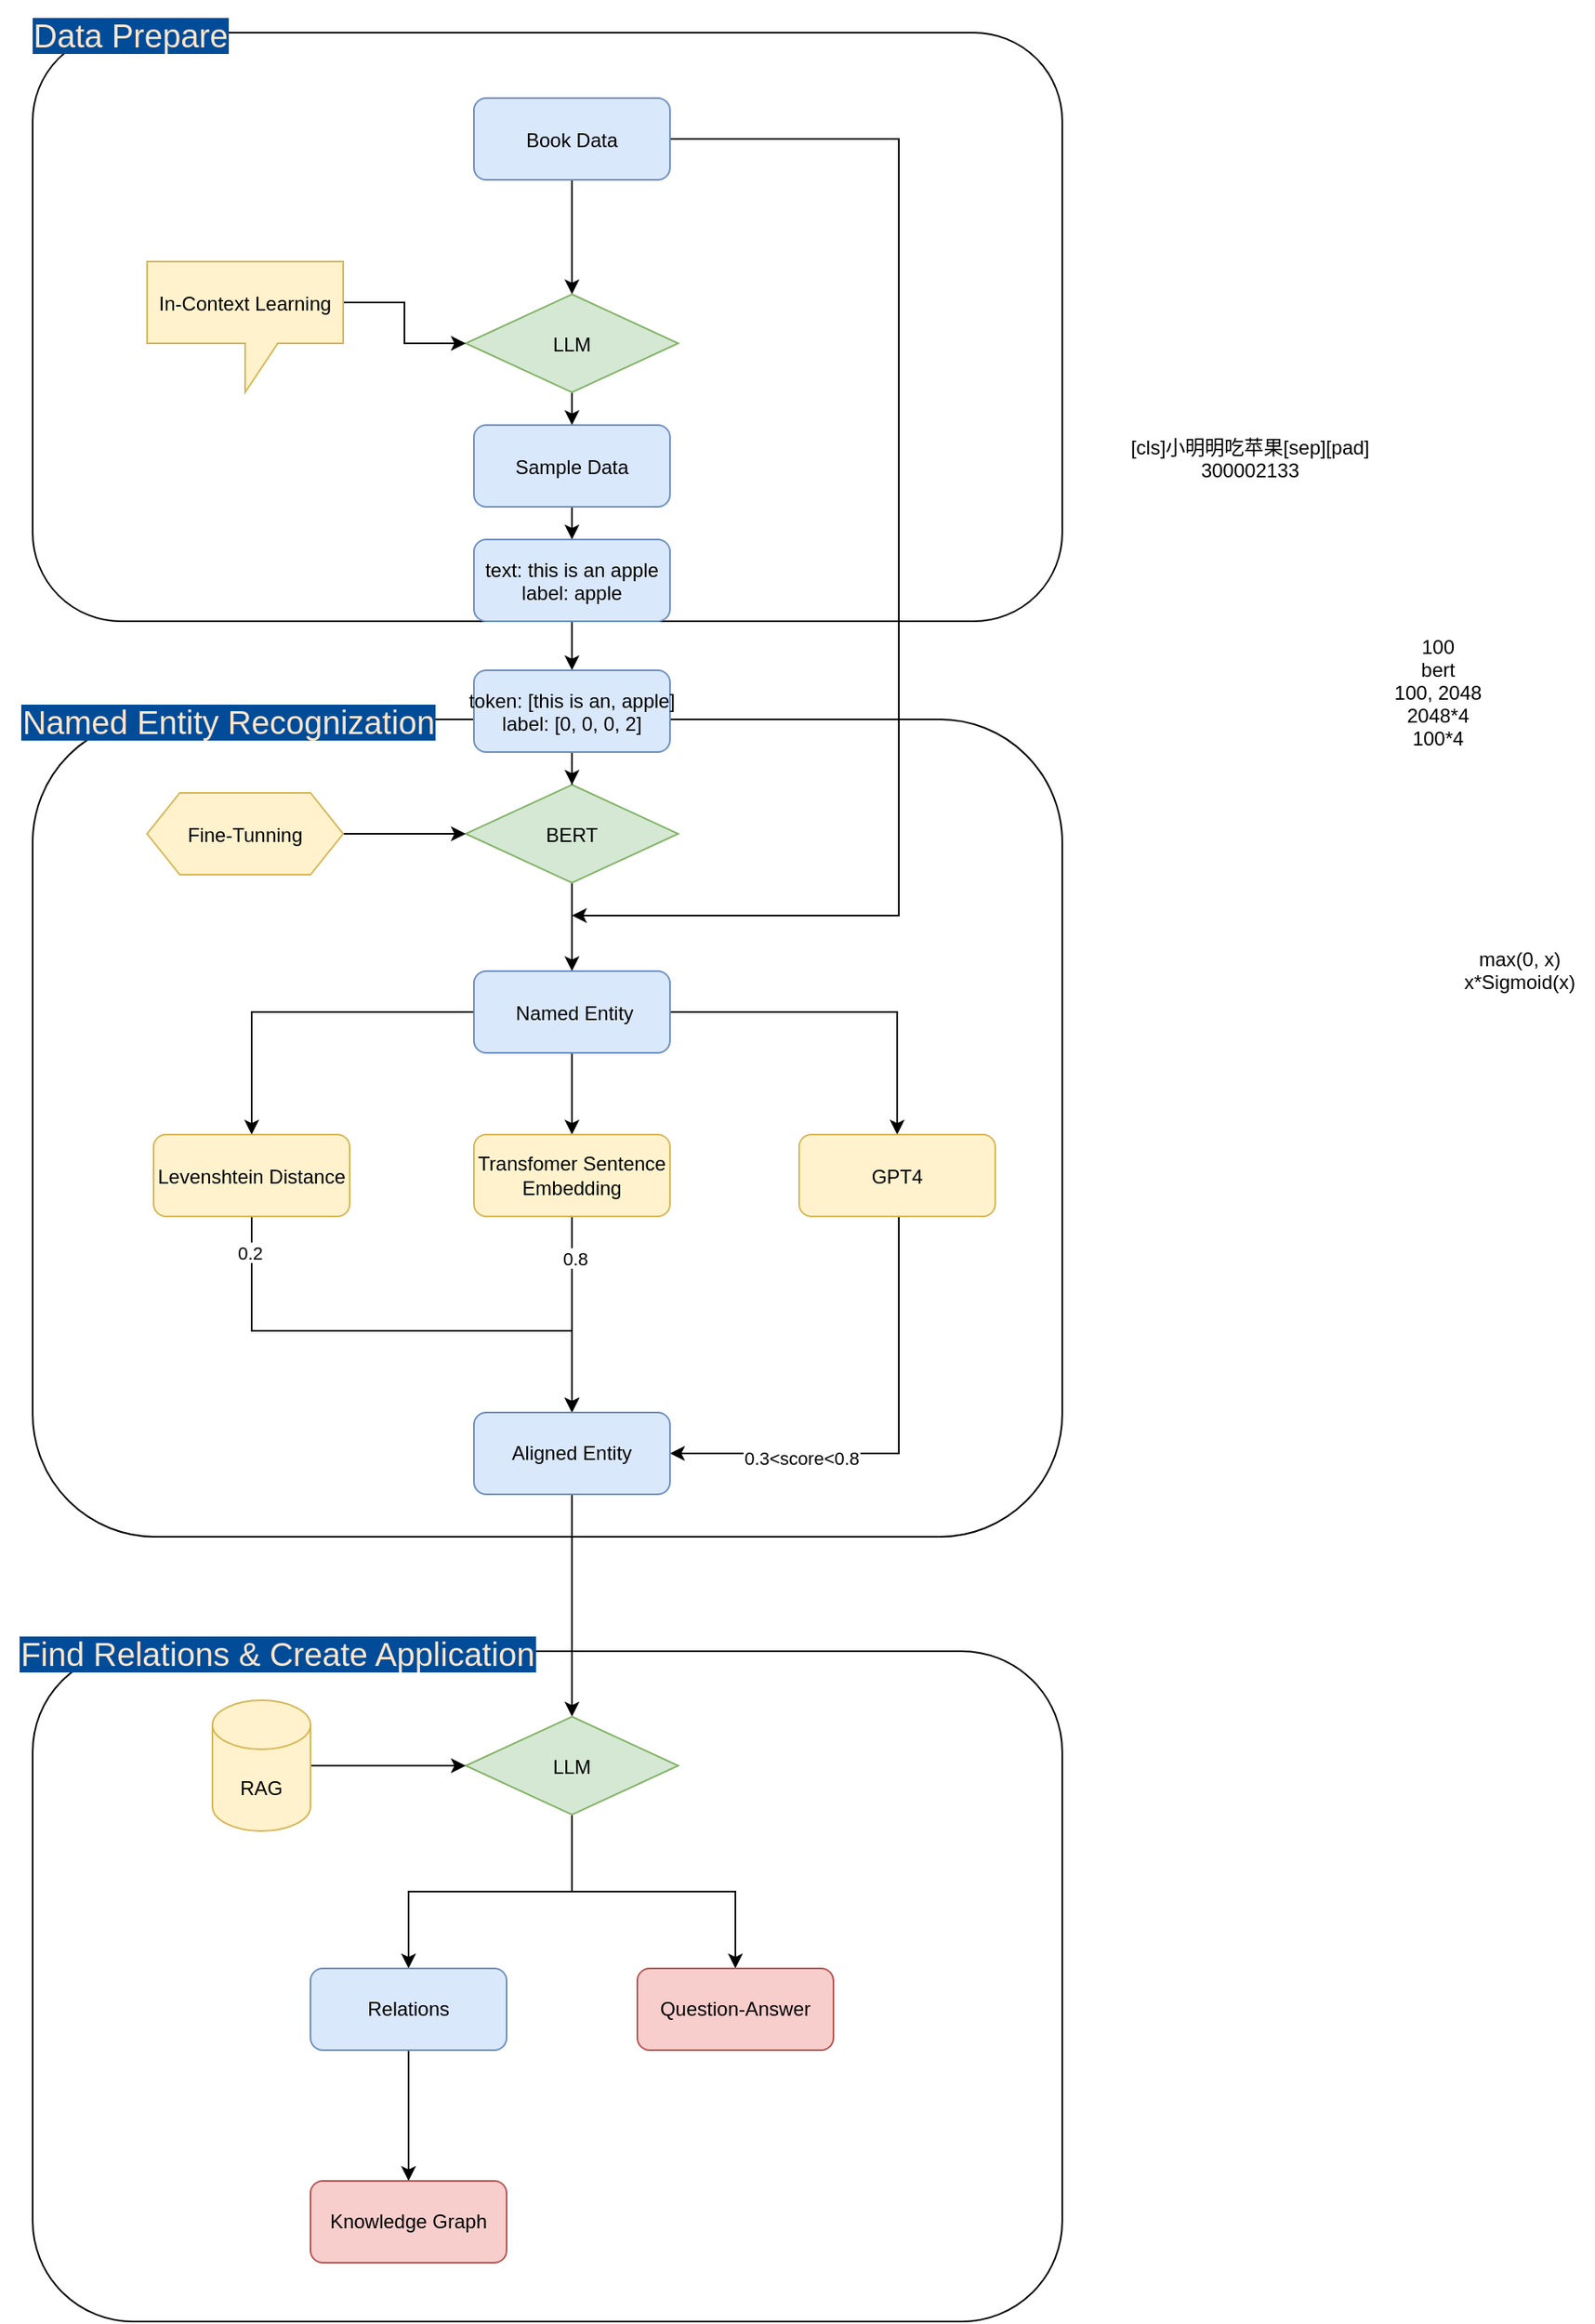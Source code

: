 <mxfile version="21.1.6" type="embed">
  <diagram id="Nb1lDFpJFAmPCGSWAHtw" name="Page-1">
    <mxGraphModel dx="1556" dy="1866" grid="1" gridSize="10" guides="1" tooltips="1" connect="1" arrows="1" fold="1" page="1" pageScale="1" pageWidth="827" pageHeight="1169" math="0" shadow="0">
      <root>
        <mxCell id="0" />
        <mxCell id="1" parent="0" />
        <mxCell id="67" value="" style="rounded=1;" parent="1" vertex="1">
          <mxGeometry x="30" y="860" width="630" height="410" as="geometry" />
        </mxCell>
        <mxCell id="63" value="" style="rounded=1;" parent="1" vertex="1">
          <mxGeometry x="30" y="290" width="630" height="500" as="geometry" />
        </mxCell>
        <mxCell id="65" value="Named Entity Recognization" style="text;align=center;verticalAlign=middle;resizable=0;points=[];autosize=1;strokeColor=none;fillColor=none;labelBackgroundColor=#004C99;fontSize=20;fontColor=#FFE6CC;" parent="1" vertex="1">
          <mxGeometry x="10" y="270" width="280" height="40" as="geometry" />
        </mxCell>
        <mxCell id="60" value="" style="rounded=1;" parent="1" vertex="1">
          <mxGeometry x="30" y="-130" width="630" height="360" as="geometry" />
        </mxCell>
        <mxCell id="7" value="" style="edgeStyle=orthogonalEdgeStyle;rounded=0;orthogonalLoop=1;jettySize=auto;entryX=0.5;entryY=0;entryDx=0;entryDy=0;" parent="1" source="5" target="9" edge="1">
          <mxGeometry relative="1" as="geometry">
            <mxPoint x="360" y="40" as="targetPoint" />
          </mxGeometry>
        </mxCell>
        <mxCell id="19" value="" style="edgeStyle=orthogonalEdgeStyle;rounded=0;orthogonalLoop=1;jettySize=auto;" parent="1" source="5" edge="1">
          <mxGeometry relative="1" as="geometry">
            <Array as="points">
              <mxPoint x="560" y="-65" />
              <mxPoint x="560" y="410" />
            </Array>
            <mxPoint x="360" y="410" as="targetPoint" />
          </mxGeometry>
        </mxCell>
        <mxCell id="5" value="Book Data" style="rounded=1;fillColor=#dae8fc;strokeColor=#6c8ebf;" parent="1" vertex="1">
          <mxGeometry x="300" y="-90" width="120" height="50" as="geometry" />
        </mxCell>
        <mxCell id="11" value="" style="edgeStyle=orthogonalEdgeStyle;rounded=0;orthogonalLoop=1;jettySize=auto;entryX=0.5;entryY=0;entryDx=0;entryDy=0;" parent="1" source="9" target="12" edge="1">
          <mxGeometry relative="1" as="geometry">
            <mxPoint x="360" y="170" as="targetPoint" />
          </mxGeometry>
        </mxCell>
        <mxCell id="9" value="LLM" style="rhombus;fillColor=#d5e8d4;strokeColor=#82b366;" parent="1" vertex="1">
          <mxGeometry x="295" y="30" width="130" height="60" as="geometry" />
        </mxCell>
        <mxCell id="71" value="" style="edgeStyle=orthogonalEdgeStyle;rounded=0;orthogonalLoop=1;jettySize=auto;" parent="1" source="12" target="70" edge="1">
          <mxGeometry relative="1" as="geometry" />
        </mxCell>
        <mxCell id="12" value="Sample Data" style="rounded=1;fillColor=#dae8fc;strokeColor=#6c8ebf;" parent="1" vertex="1">
          <mxGeometry x="300" y="110" width="120" height="50" as="geometry" />
        </mxCell>
        <mxCell id="21" value="" style="edgeStyle=orthogonalEdgeStyle;rounded=0;orthogonalLoop=1;jettySize=auto;entryX=0.5;entryY=0;entryDx=0;entryDy=0;" parent="1" source="16" target="22" edge="1">
          <mxGeometry relative="1" as="geometry">
            <mxPoint x="360" y="470" as="targetPoint" />
          </mxGeometry>
        </mxCell>
        <mxCell id="16" value="BERT" style="rhombus;fillColor=#d5e8d4;strokeColor=#82b366;" parent="1" vertex="1">
          <mxGeometry x="295" y="330" width="130" height="60" as="geometry" />
        </mxCell>
        <mxCell id="31" value="" style="edgeStyle=orthogonalEdgeStyle;rounded=0;orthogonalLoop=1;jettySize=auto;" parent="1" source="22" target="30" edge="1">
          <mxGeometry relative="1" as="geometry" />
        </mxCell>
        <mxCell id="33" value="" style="edgeStyle=orthogonalEdgeStyle;rounded=0;orthogonalLoop=1;jettySize=auto;" parent="1" source="22" target="32" edge="1">
          <mxGeometry relative="1" as="geometry" />
        </mxCell>
        <mxCell id="35" value="" style="edgeStyle=orthogonalEdgeStyle;rounded=0;orthogonalLoop=1;jettySize=auto;" parent="1" source="22" target="34" edge="1">
          <mxGeometry relative="1" as="geometry" />
        </mxCell>
        <mxCell id="22" value=" Named Entity" style="rounded=1;fillColor=#dae8fc;strokeColor=#6c8ebf;" parent="1" vertex="1">
          <mxGeometry x="300" y="444" width="120" height="50" as="geometry" />
        </mxCell>
        <mxCell id="26" value="" style="edgeStyle=orthogonalEdgeStyle;rounded=0;orthogonalLoop=1;jettySize=auto;entryX=0;entryY=0.5;entryDx=0;entryDy=0;exitX=0;exitY=0;exitDx=120;exitDy=25;exitPerimeter=0;" parent="1" source="27" target="9" edge="1">
          <mxGeometry relative="1" as="geometry">
            <mxPoint x="215" y="60" as="sourcePoint" />
            <mxPoint x="290" y="60" as="targetPoint" />
          </mxGeometry>
        </mxCell>
        <mxCell id="27" value="In-Context Learning" style="shape=callout;perimeter=calloutPerimeter;position2=0.5;base=20;fillColor=#fff2cc;strokeColor=#d6b656;" parent="1" vertex="1">
          <mxGeometry x="100" y="10" width="120" height="80" as="geometry" />
        </mxCell>
        <mxCell id="29" value="" style="edgeStyle=orthogonalEdgeStyle;rounded=0;orthogonalLoop=1;jettySize=auto;" parent="1" source="28" target="16" edge="1">
          <mxGeometry relative="1" as="geometry" />
        </mxCell>
        <mxCell id="28" value="Fine-Tunning" style="shape=hexagon;perimeter=hexagonPerimeter2;fixedSize=1;fillColor=#fff2cc;strokeColor=#d6b656;" parent="1" vertex="1">
          <mxGeometry x="100" y="335" width="120" height="50" as="geometry" />
        </mxCell>
        <mxCell id="37" value="" style="edgeStyle=orthogonalEdgeStyle;rounded=0;orthogonalLoop=1;jettySize=auto;entryX=0.5;entryY=0;entryDx=0;entryDy=0;exitX=0.5;exitY=1;exitDx=0;exitDy=0;" parent="1" source="30" target="38" edge="1">
          <mxGeometry relative="1" as="geometry">
            <mxPoint x="140" y="674" as="targetPoint" />
            <Array as="points">
              <mxPoint x="164" y="664" />
              <mxPoint x="360" y="664" />
            </Array>
          </mxGeometry>
        </mxCell>
        <mxCell id="43" value="0.2" style="edgeLabel;align=center;verticalAlign=middle;resizable=0;points=[];" parent="37" vertex="1" connectable="0">
          <mxGeometry x="-0.865" y="-1" relative="1" as="geometry">
            <mxPoint as="offset" />
          </mxGeometry>
        </mxCell>
        <mxCell id="30" value="Levenshtein Distance" style="rounded=1;fillColor=#fff2cc;strokeColor=#d6b656;" parent="1" vertex="1">
          <mxGeometry x="104" y="544" width="120" height="50" as="geometry" />
        </mxCell>
        <mxCell id="39" value="" style="edgeStyle=orthogonalEdgeStyle;rounded=0;orthogonalLoop=1;jettySize=auto;" parent="1" source="32" target="38" edge="1">
          <mxGeometry relative="1" as="geometry" />
        </mxCell>
        <mxCell id="44" value="0.8" style="edgeLabel;align=center;verticalAlign=middle;resizable=0;points=[];" parent="39" vertex="1" connectable="0">
          <mxGeometry x="-0.283" y="2" relative="1" as="geometry">
            <mxPoint y="-18" as="offset" />
          </mxGeometry>
        </mxCell>
        <mxCell id="32" value="Transfomer Sentence Embedding" style="rounded=1;fillColor=#fff2cc;strokeColor=#d6b656;whiteSpace=wrap;" parent="1" vertex="1">
          <mxGeometry x="300" y="544" width="120" height="50" as="geometry" />
        </mxCell>
        <mxCell id="41" value="" style="edgeStyle=orthogonalEdgeStyle;rounded=0;orthogonalLoop=1;jettySize=auto;entryX=1;entryY=0.5;entryDx=0;entryDy=0;exitX=0.5;exitY=1;exitDx=0;exitDy=0;" parent="1" source="34" target="38" edge="1">
          <mxGeometry relative="1" as="geometry">
            <mxPoint x="580" y="674" as="targetPoint" />
            <Array as="points">
              <mxPoint x="560" y="594" />
              <mxPoint x="560" y="739" />
            </Array>
          </mxGeometry>
        </mxCell>
        <mxCell id="46" value="0.3&lt;score&lt;0.8" style="edgeLabel;align=center;verticalAlign=middle;resizable=0;points=[];" parent="41" vertex="1" connectable="0">
          <mxGeometry x="0.305" y="2" relative="1" as="geometry">
            <mxPoint x="-19" as="offset" />
          </mxGeometry>
        </mxCell>
        <mxCell id="34" value="GPT4" style="rounded=1;fillColor=#fff2cc;strokeColor=#d6b656;" parent="1" vertex="1">
          <mxGeometry x="499" y="544" width="120" height="50" as="geometry" />
        </mxCell>
        <mxCell id="48" value="" style="edgeStyle=orthogonalEdgeStyle;rounded=0;orthogonalLoop=1;jettySize=auto;entryX=0.5;entryY=0;entryDx=0;entryDy=0;" parent="1" source="38" target="49" edge="1">
          <mxGeometry relative="1" as="geometry">
            <mxPoint x="360" y="844" as="targetPoint" />
          </mxGeometry>
        </mxCell>
        <mxCell id="38" value="Aligned Entity" style="rounded=1;fillColor=#dae8fc;strokeColor=#6c8ebf;whiteSpace=wrap;" parent="1" vertex="1">
          <mxGeometry x="300" y="714" width="120" height="50" as="geometry" />
        </mxCell>
        <mxCell id="53" value="" style="edgeStyle=orthogonalEdgeStyle;rounded=0;orthogonalLoop=1;jettySize=auto;entryX=0.5;entryY=0;entryDx=0;entryDy=0;" parent="1" source="49" target="54" edge="1">
          <mxGeometry relative="1" as="geometry">
            <mxPoint x="360" y="1040" as="targetPoint" />
          </mxGeometry>
        </mxCell>
        <mxCell id="56" value="" style="edgeStyle=orthogonalEdgeStyle;rounded=0;orthogonalLoop=1;jettySize=auto;entryX=0.5;entryY=0;entryDx=0;entryDy=0;" parent="1" source="49" target="57" edge="1">
          <mxGeometry relative="1" as="geometry">
            <mxPoint x="465" y="1054" as="targetPoint" />
          </mxGeometry>
        </mxCell>
        <mxCell id="49" value="LLM" style="rhombus;fillColor=#d5e8d4;strokeColor=#82b366;" parent="1" vertex="1">
          <mxGeometry x="295" y="900" width="130" height="60" as="geometry" />
        </mxCell>
        <mxCell id="51" value="" style="edgeStyle=orthogonalEdgeStyle;rounded=0;orthogonalLoop=1;jettySize=auto;" parent="1" source="50" target="49" edge="1">
          <mxGeometry relative="1" as="geometry" />
        </mxCell>
        <mxCell id="50" value="RAG" style="shape=cylinder3;boundedLbl=1;backgroundOutline=1;size=15;fillColor=#fff2cc;strokeColor=#d6b656;" parent="1" vertex="1">
          <mxGeometry x="140" y="890" width="60" height="80" as="geometry" />
        </mxCell>
        <mxCell id="59" value="" style="edgeStyle=orthogonalEdgeStyle;rounded=0;orthogonalLoop=1;jettySize=auto;" parent="1" source="54" target="58" edge="1">
          <mxGeometry relative="1" as="geometry" />
        </mxCell>
        <mxCell id="54" value="Relations" style="rounded=1;fillColor=#dae8fc;strokeColor=#6c8ebf;whiteSpace=wrap;" parent="1" vertex="1">
          <mxGeometry x="200" y="1054" width="120" height="50" as="geometry" />
        </mxCell>
        <mxCell id="57" value="Question-Answer" style="rounded=1;fillColor=#f8cecc;strokeColor=#b85450;whiteSpace=wrap;" parent="1" vertex="1">
          <mxGeometry x="400" y="1054" width="120" height="50" as="geometry" />
        </mxCell>
        <mxCell id="58" value="Knowledge Graph" style="rounded=1;fillColor=#f8cecc;strokeColor=#b85450;whiteSpace=wrap;" parent="1" vertex="1">
          <mxGeometry x="200" y="1184" width="120" height="50" as="geometry" />
        </mxCell>
        <mxCell id="62" value="Data Prepare" style="text;align=center;verticalAlign=middle;resizable=0;points=[];autosize=1;strokeColor=none;fillColor=none;labelBackgroundColor=#004C99;fontSize=20;fontColor=#FFE6CC;" parent="1" vertex="1">
          <mxGeometry x="20" y="-150" width="140" height="40" as="geometry" />
        </mxCell>
        <mxCell id="69" value="Find Relations &amp; Create Application" style="text;align=center;verticalAlign=middle;resizable=0;points=[];autosize=1;strokeColor=none;fillColor=none;labelBackgroundColor=#004C99;fontSize=20;fontColor=#FFE6CC;" parent="1" vertex="1">
          <mxGeometry x="10" y="840" width="340" height="40" as="geometry" />
        </mxCell>
        <mxCell id="73" value="" style="edgeStyle=orthogonalEdgeStyle;rounded=0;orthogonalLoop=1;jettySize=auto;" parent="1" source="70" target="72" edge="1">
          <mxGeometry relative="1" as="geometry" />
        </mxCell>
        <mxCell id="70" value="text: this is an apple&#xa;label: apple" style="rounded=1;fillColor=#dae8fc;strokeColor=#6c8ebf;" parent="1" vertex="1">
          <mxGeometry x="300" y="180" width="120" height="50" as="geometry" />
        </mxCell>
        <mxCell id="76" value="" style="edgeStyle=orthogonalEdgeStyle;rounded=0;orthogonalLoop=1;jettySize=auto;entryX=0.5;entryY=0;entryDx=0;entryDy=0;" parent="1" source="72" target="16" edge="1">
          <mxGeometry relative="1" as="geometry">
            <mxPoint x="720" y="210" as="targetPoint" />
          </mxGeometry>
        </mxCell>
        <mxCell id="72" value="token: [this is an, apple]&#xa;label: [0, 0, 0, 2]" style="rounded=1;fillColor=#dae8fc;strokeColor=#6c8ebf;" parent="1" vertex="1">
          <mxGeometry x="300" y="260" width="120" height="50" as="geometry" />
        </mxCell>
        <mxCell id="80" value="[cls]小明明吃苹果[sep][pad]&#xa;300002133" style="text;align=center;verticalAlign=middle;resizable=0;points=[];autosize=1;strokeColor=none;fillColor=none;" parent="1" vertex="1">
          <mxGeometry x="690" y="110" width="170" height="40" as="geometry" />
        </mxCell>
        <mxCell id="81" value="100&#xa;bert&#xa;100, 2048&#xa;2048*4&#xa;100*4&#xa;" style="text;align=center;verticalAlign=middle;resizable=0;points=[];autosize=1;strokeColor=none;fillColor=none;" parent="1" vertex="1">
          <mxGeometry x="850" y="235" width="80" height="90" as="geometry" />
        </mxCell>
        <mxCell id="82" value="max(0, x)&#xa;x*Sigmoid(x)&#xa;" style="text;align=center;verticalAlign=middle;resizable=0;points=[];autosize=1;strokeColor=none;fillColor=none;" parent="1" vertex="1">
          <mxGeometry x="895" y="430" width="90" height="40" as="geometry" />
        </mxCell>
      </root>
    </mxGraphModel>
  </diagram>
</mxfile>
